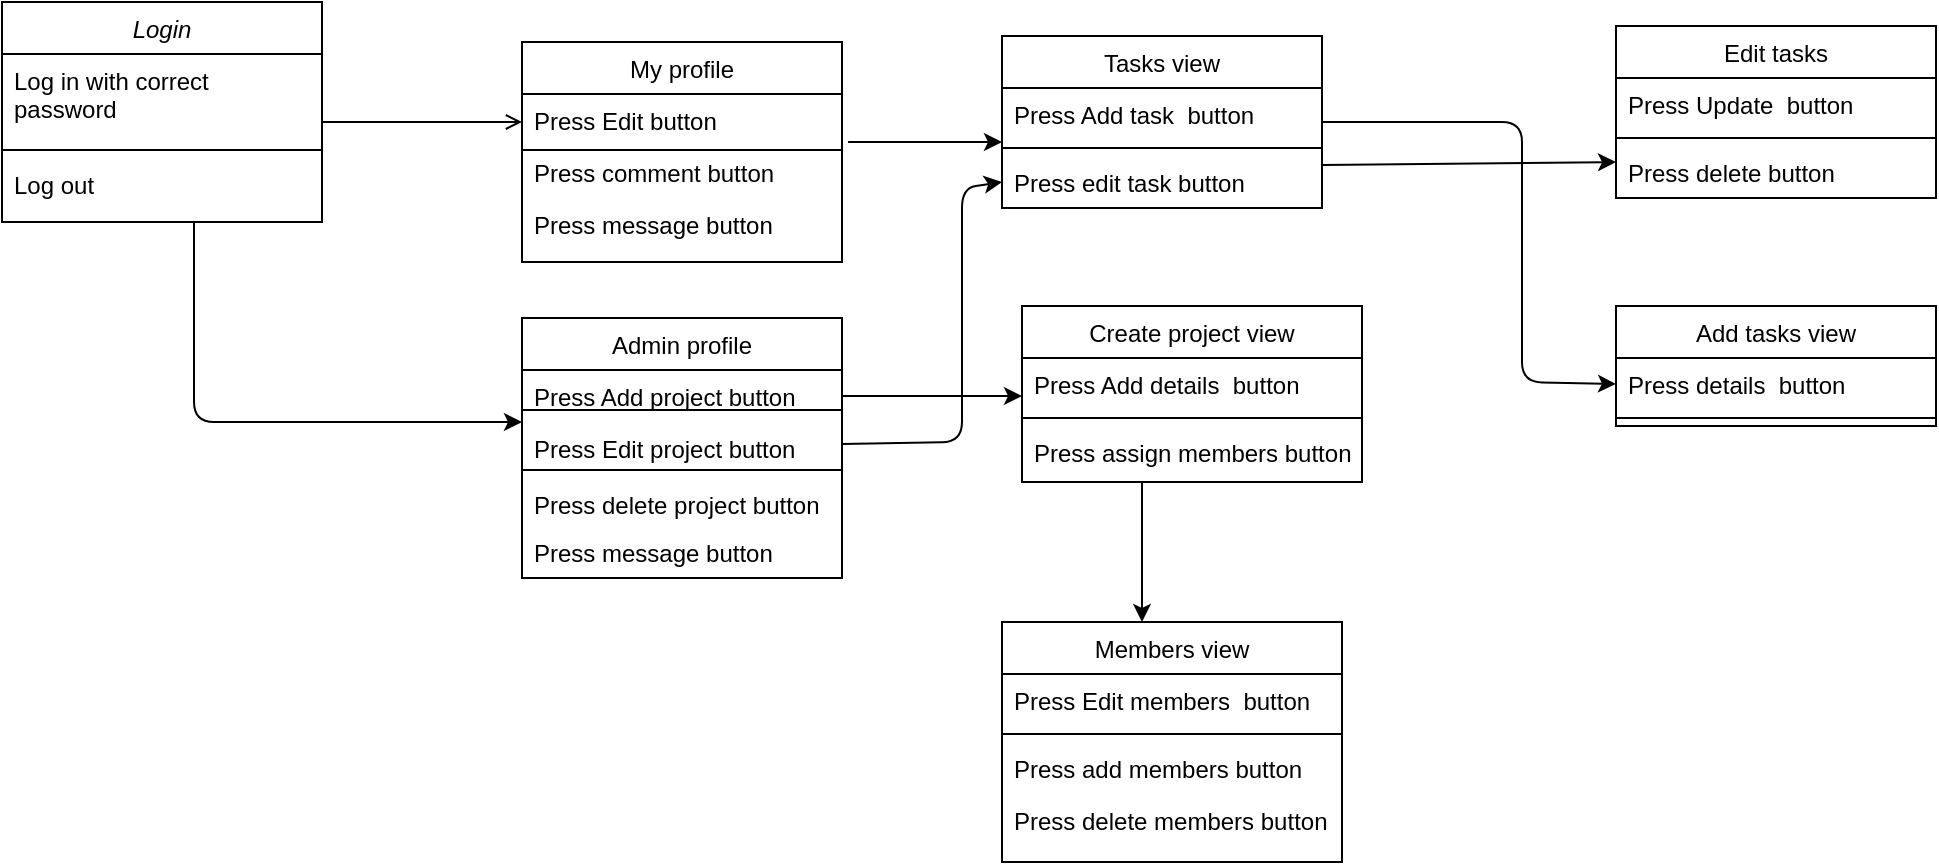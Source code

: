 <mxfile version="15.0.4" type="github">
  <diagram id="C5RBs43oDa-KdzZeNtuy" name="Page-1">
    <mxGraphModel dx="1350" dy="806" grid="1" gridSize="10" guides="1" tooltips="1" connect="1" arrows="1" fold="1" page="1" pageScale="1" pageWidth="827" pageHeight="1169" math="0" shadow="0">
      <root>
        <mxCell id="WIyWlLk6GJQsqaUBKTNV-0" />
        <mxCell id="WIyWlLk6GJQsqaUBKTNV-1" parent="WIyWlLk6GJQsqaUBKTNV-0" />
        <mxCell id="zkfFHV4jXpPFQw0GAbJ--0" value="Login" style="swimlane;fontStyle=2;align=center;verticalAlign=top;childLayout=stackLayout;horizontal=1;startSize=26;horizontalStack=0;resizeParent=1;resizeLast=0;collapsible=1;marginBottom=0;rounded=0;shadow=0;strokeWidth=1;" parent="WIyWlLk6GJQsqaUBKTNV-1" vertex="1">
          <mxGeometry x="20" y="30" width="160" height="110" as="geometry">
            <mxRectangle x="230" y="140" width="160" height="26" as="alternateBounds" />
          </mxGeometry>
        </mxCell>
        <mxCell id="zkfFHV4jXpPFQw0GAbJ--1" value="Log in with correct&#xa; password" style="text;align=left;verticalAlign=top;spacingLeft=4;spacingRight=4;overflow=hidden;rotatable=0;points=[[0,0.5],[1,0.5]];portConstraint=eastwest;" parent="zkfFHV4jXpPFQw0GAbJ--0" vertex="1">
          <mxGeometry y="26" width="160" height="44" as="geometry" />
        </mxCell>
        <mxCell id="zkfFHV4jXpPFQw0GAbJ--4" value="" style="line;html=1;strokeWidth=1;align=left;verticalAlign=middle;spacingTop=-1;spacingLeft=3;spacingRight=3;rotatable=0;labelPosition=right;points=[];portConstraint=eastwest;" parent="zkfFHV4jXpPFQw0GAbJ--0" vertex="1">
          <mxGeometry y="70" width="160" height="8" as="geometry" />
        </mxCell>
        <mxCell id="zkfFHV4jXpPFQw0GAbJ--2" value="Log out" style="text;align=left;verticalAlign=top;spacingLeft=4;spacingRight=4;overflow=hidden;rotatable=0;points=[[0,0.5],[1,0.5]];portConstraint=eastwest;rounded=0;shadow=0;html=0;" parent="zkfFHV4jXpPFQw0GAbJ--0" vertex="1">
          <mxGeometry y="78" width="160" height="20" as="geometry" />
        </mxCell>
        <mxCell id="zkfFHV4jXpPFQw0GAbJ--17" value="My profile" style="swimlane;fontStyle=0;align=center;verticalAlign=top;childLayout=stackLayout;horizontal=1;startSize=26;horizontalStack=0;resizeParent=1;resizeLast=0;collapsible=1;marginBottom=0;rounded=0;shadow=0;strokeWidth=1;" parent="WIyWlLk6GJQsqaUBKTNV-1" vertex="1">
          <mxGeometry x="280" y="50" width="160" height="110" as="geometry">
            <mxRectangle x="550" y="140" width="160" height="26" as="alternateBounds" />
          </mxGeometry>
        </mxCell>
        <mxCell id="zkfFHV4jXpPFQw0GAbJ--18" value="Press Edit button" style="text;align=left;verticalAlign=top;spacingLeft=4;spacingRight=4;overflow=hidden;rotatable=0;points=[[0,0.5],[1,0.5]];portConstraint=eastwest;" parent="zkfFHV4jXpPFQw0GAbJ--17" vertex="1">
          <mxGeometry y="26" width="160" height="26" as="geometry" />
        </mxCell>
        <mxCell id="zkfFHV4jXpPFQw0GAbJ--19" value="Press comment button" style="text;align=left;verticalAlign=top;spacingLeft=4;spacingRight=4;overflow=hidden;rotatable=0;points=[[0,0.5],[1,0.5]];portConstraint=eastwest;rounded=0;shadow=0;html=0;" parent="zkfFHV4jXpPFQw0GAbJ--17" vertex="1">
          <mxGeometry y="52" width="160" height="26" as="geometry" />
        </mxCell>
        <mxCell id="INaBxYUOppfV_z4Jt3zw-0" value="Press message button" style="text;align=left;verticalAlign=top;spacingLeft=4;spacingRight=4;overflow=hidden;rotatable=0;points=[[0,0.5],[1,0.5]];portConstraint=eastwest;rounded=0;shadow=0;html=0;" vertex="1" parent="zkfFHV4jXpPFQw0GAbJ--17">
          <mxGeometry y="78" width="160" height="26" as="geometry" />
        </mxCell>
        <mxCell id="zkfFHV4jXpPFQw0GAbJ--26" value="" style="endArrow=open;shadow=0;strokeWidth=1;rounded=0;endFill=1;edgeStyle=elbowEdgeStyle;elbow=vertical;" parent="WIyWlLk6GJQsqaUBKTNV-1" source="zkfFHV4jXpPFQw0GAbJ--0" edge="1">
          <mxGeometry x="0.5" y="41" relative="1" as="geometry">
            <mxPoint x="380" y="192" as="sourcePoint" />
            <mxPoint x="280" y="90" as="targetPoint" />
            <mxPoint x="-40" y="32" as="offset" />
          </mxGeometry>
        </mxCell>
        <mxCell id="sDrmepN-n0X3MbQE9O6J-0" value="" style="endArrow=classic;html=1;" parent="WIyWlLk6GJQsqaUBKTNV-1" edge="1">
          <mxGeometry width="50" height="50" relative="1" as="geometry">
            <mxPoint x="116" y="140" as="sourcePoint" />
            <mxPoint x="280" y="240" as="targetPoint" />
            <Array as="points">
              <mxPoint x="116" y="240" />
              <mxPoint x="200" y="240" />
            </Array>
          </mxGeometry>
        </mxCell>
        <mxCell id="sDrmepN-n0X3MbQE9O6J-1" value="Admin profile" style="swimlane;fontStyle=0;align=center;verticalAlign=top;childLayout=stackLayout;horizontal=1;startSize=26;horizontalStack=0;resizeParent=1;resizeLast=0;collapsible=1;marginBottom=0;rounded=0;shadow=0;strokeWidth=1;" parent="WIyWlLk6GJQsqaUBKTNV-1" vertex="1">
          <mxGeometry x="280" y="188" width="160" height="130" as="geometry">
            <mxRectangle x="550" y="140" width="160" height="26" as="alternateBounds" />
          </mxGeometry>
        </mxCell>
        <mxCell id="sDrmepN-n0X3MbQE9O6J-2" value="Press Add project button" style="text;align=left;verticalAlign=top;spacingLeft=4;spacingRight=4;overflow=hidden;rotatable=0;points=[[0,0.5],[1,0.5]];portConstraint=eastwest;" parent="sDrmepN-n0X3MbQE9O6J-1" vertex="1">
          <mxGeometry y="26" width="160" height="26" as="geometry" />
        </mxCell>
        <mxCell id="sDrmepN-n0X3MbQE9O6J-3" value="Press Edit project button&#xa;&#xa;Press delete project button&#xa;" style="text;align=left;verticalAlign=top;spacingLeft=4;spacingRight=4;overflow=hidden;rotatable=0;points=[[0,0.5],[1,0.5]];portConstraint=eastwest;rounded=0;shadow=0;html=0;" parent="sDrmepN-n0X3MbQE9O6J-1" vertex="1">
          <mxGeometry y="52" width="160" height="78" as="geometry" />
        </mxCell>
        <mxCell id="sDrmepN-n0X3MbQE9O6J-4" value="" style="endArrow=classic;html=1;exitX=1.019;exitY=-0.077;exitDx=0;exitDy=0;exitPerimeter=0;" parent="WIyWlLk6GJQsqaUBKTNV-1" source="zkfFHV4jXpPFQw0GAbJ--19" edge="1">
          <mxGeometry width="50" height="50" relative="1" as="geometry">
            <mxPoint x="390" y="430" as="sourcePoint" />
            <mxPoint x="520" y="100" as="targetPoint" />
            <Array as="points">
              <mxPoint x="460" y="100" />
            </Array>
          </mxGeometry>
        </mxCell>
        <mxCell id="sDrmepN-n0X3MbQE9O6J-5" value="Tasks view" style="swimlane;fontStyle=0;align=center;verticalAlign=top;childLayout=stackLayout;horizontal=1;startSize=26;horizontalStack=0;resizeParent=1;resizeLast=0;collapsible=1;marginBottom=0;rounded=0;shadow=0;strokeWidth=1;" parent="WIyWlLk6GJQsqaUBKTNV-1" vertex="1">
          <mxGeometry x="520" y="47" width="160" height="86" as="geometry">
            <mxRectangle x="550" y="140" width="160" height="26" as="alternateBounds" />
          </mxGeometry>
        </mxCell>
        <mxCell id="sDrmepN-n0X3MbQE9O6J-6" value="Press Add task  button" style="text;align=left;verticalAlign=top;spacingLeft=4;spacingRight=4;overflow=hidden;rotatable=0;points=[[0,0.5],[1,0.5]];portConstraint=eastwest;" parent="sDrmepN-n0X3MbQE9O6J-5" vertex="1">
          <mxGeometry y="26" width="160" height="26" as="geometry" />
        </mxCell>
        <mxCell id="sDrmepN-n0X3MbQE9O6J-18" value="" style="line;html=1;strokeWidth=1;align=left;verticalAlign=middle;spacingTop=-1;spacingLeft=3;spacingRight=3;rotatable=0;labelPosition=right;points=[];portConstraint=eastwest;" parent="sDrmepN-n0X3MbQE9O6J-5" vertex="1">
          <mxGeometry y="52" width="160" height="8" as="geometry" />
        </mxCell>
        <mxCell id="sDrmepN-n0X3MbQE9O6J-7" value="Press edit task button" style="text;align=left;verticalAlign=top;spacingLeft=4;spacingRight=4;overflow=hidden;rotatable=0;points=[[0,0.5],[1,0.5]];portConstraint=eastwest;rounded=0;shadow=0;html=0;" parent="sDrmepN-n0X3MbQE9O6J-5" vertex="1">
          <mxGeometry y="60" width="160" height="26" as="geometry" />
        </mxCell>
        <mxCell id="sDrmepN-n0X3MbQE9O6J-8" value="" style="endArrow=classic;html=1;entryX=0;entryY=0.5;entryDx=0;entryDy=0;exitX=1;exitY=0.141;exitDx=0;exitDy=0;exitPerimeter=0;" parent="WIyWlLk6GJQsqaUBKTNV-1" source="sDrmepN-n0X3MbQE9O6J-3" target="sDrmepN-n0X3MbQE9O6J-7" edge="1">
          <mxGeometry width="50" height="50" relative="1" as="geometry">
            <mxPoint x="390" y="430" as="sourcePoint" />
            <mxPoint x="510" y="227" as="targetPoint" />
            <Array as="points">
              <mxPoint x="500" y="250" />
              <mxPoint x="500" y="123" />
            </Array>
          </mxGeometry>
        </mxCell>
        <mxCell id="sDrmepN-n0X3MbQE9O6J-15" value="" style="line;html=1;strokeWidth=1;align=left;verticalAlign=middle;spacingTop=-1;spacingLeft=3;spacingRight=3;rotatable=0;labelPosition=right;points=[];portConstraint=eastwest;" parent="WIyWlLk6GJQsqaUBKTNV-1" vertex="1">
          <mxGeometry x="280" y="230" width="160" height="8" as="geometry" />
        </mxCell>
        <mxCell id="sDrmepN-n0X3MbQE9O6J-16" value="" style="line;html=1;strokeWidth=1;align=left;verticalAlign=middle;spacingTop=-1;spacingLeft=3;spacingRight=3;rotatable=0;labelPosition=right;points=[];portConstraint=eastwest;" parent="WIyWlLk6GJQsqaUBKTNV-1" vertex="1">
          <mxGeometry x="280" y="260" width="160" height="8" as="geometry" />
        </mxCell>
        <mxCell id="sDrmepN-n0X3MbQE9O6J-17" value="" style="line;html=1;strokeWidth=1;align=left;verticalAlign=middle;spacingTop=-1;spacingLeft=3;spacingRight=3;rotatable=0;labelPosition=right;points=[];portConstraint=eastwest;" parent="WIyWlLk6GJQsqaUBKTNV-1" vertex="1">
          <mxGeometry x="280" y="100" width="160" height="8" as="geometry" />
        </mxCell>
        <mxCell id="sDrmepN-n0X3MbQE9O6J-21" value="" style="endArrow=classic;html=1;exitX=1;exitY=0.5;exitDx=0;exitDy=0;" parent="WIyWlLk6GJQsqaUBKTNV-1" source="sDrmepN-n0X3MbQE9O6J-2" edge="1">
          <mxGeometry width="50" height="50" relative="1" as="geometry">
            <mxPoint x="530" y="260" as="sourcePoint" />
            <mxPoint x="530" y="227" as="targetPoint" />
            <Array as="points" />
          </mxGeometry>
        </mxCell>
        <mxCell id="sDrmepN-n0X3MbQE9O6J-23" value="Create project view" style="swimlane;fontStyle=0;align=center;verticalAlign=top;childLayout=stackLayout;horizontal=1;startSize=26;horizontalStack=0;resizeParent=1;resizeLast=0;collapsible=1;marginBottom=0;rounded=0;shadow=0;strokeWidth=1;" parent="WIyWlLk6GJQsqaUBKTNV-1" vertex="1">
          <mxGeometry x="530" y="182" width="170" height="88" as="geometry">
            <mxRectangle x="550" y="140" width="160" height="26" as="alternateBounds" />
          </mxGeometry>
        </mxCell>
        <mxCell id="sDrmepN-n0X3MbQE9O6J-24" value="Press Add details  button" style="text;align=left;verticalAlign=top;spacingLeft=4;spacingRight=4;overflow=hidden;rotatable=0;points=[[0,0.5],[1,0.5]];portConstraint=eastwest;" parent="sDrmepN-n0X3MbQE9O6J-23" vertex="1">
          <mxGeometry y="26" width="170" height="26" as="geometry" />
        </mxCell>
        <mxCell id="sDrmepN-n0X3MbQE9O6J-25" value="" style="line;html=1;strokeWidth=1;align=left;verticalAlign=middle;spacingTop=-1;spacingLeft=3;spacingRight=3;rotatable=0;labelPosition=right;points=[];portConstraint=eastwest;" parent="sDrmepN-n0X3MbQE9O6J-23" vertex="1">
          <mxGeometry y="52" width="170" height="8" as="geometry" />
        </mxCell>
        <mxCell id="sDrmepN-n0X3MbQE9O6J-26" value="Press assign members button" style="text;align=left;verticalAlign=top;spacingLeft=4;spacingRight=4;overflow=hidden;rotatable=0;points=[[0,0.5],[1,0.5]];portConstraint=eastwest;rounded=0;shadow=0;html=0;" parent="sDrmepN-n0X3MbQE9O6J-23" vertex="1">
          <mxGeometry y="60" width="170" height="26" as="geometry" />
        </mxCell>
        <mxCell id="sDrmepN-n0X3MbQE9O6J-27" value="" style="endArrow=classic;html=1;exitX=0.353;exitY=1.077;exitDx=0;exitDy=0;exitPerimeter=0;" parent="WIyWlLk6GJQsqaUBKTNV-1" source="sDrmepN-n0X3MbQE9O6J-26" edge="1">
          <mxGeometry width="50" height="50" relative="1" as="geometry">
            <mxPoint x="390" y="370" as="sourcePoint" />
            <mxPoint x="590" y="340" as="targetPoint" />
          </mxGeometry>
        </mxCell>
        <mxCell id="sDrmepN-n0X3MbQE9O6J-28" value="Members view" style="swimlane;fontStyle=0;align=center;verticalAlign=top;childLayout=stackLayout;horizontal=1;startSize=26;horizontalStack=0;resizeParent=1;resizeLast=0;collapsible=1;marginBottom=0;rounded=0;shadow=0;strokeWidth=1;" parent="WIyWlLk6GJQsqaUBKTNV-1" vertex="1">
          <mxGeometry x="520" y="340" width="170" height="120" as="geometry">
            <mxRectangle x="550" y="140" width="160" height="26" as="alternateBounds" />
          </mxGeometry>
        </mxCell>
        <mxCell id="sDrmepN-n0X3MbQE9O6J-29" value="Press Edit members  button" style="text;align=left;verticalAlign=top;spacingLeft=4;spacingRight=4;overflow=hidden;rotatable=0;points=[[0,0.5],[1,0.5]];portConstraint=eastwest;" parent="sDrmepN-n0X3MbQE9O6J-28" vertex="1">
          <mxGeometry y="26" width="170" height="26" as="geometry" />
        </mxCell>
        <mxCell id="sDrmepN-n0X3MbQE9O6J-30" value="" style="line;html=1;strokeWidth=1;align=left;verticalAlign=middle;spacingTop=-1;spacingLeft=3;spacingRight=3;rotatable=0;labelPosition=right;points=[];portConstraint=eastwest;" parent="sDrmepN-n0X3MbQE9O6J-28" vertex="1">
          <mxGeometry y="52" width="170" height="8" as="geometry" />
        </mxCell>
        <mxCell id="sDrmepN-n0X3MbQE9O6J-31" value="Press add members button" style="text;align=left;verticalAlign=top;spacingLeft=4;spacingRight=4;overflow=hidden;rotatable=0;points=[[0,0.5],[1,0.5]];portConstraint=eastwest;rounded=0;shadow=0;html=0;" parent="sDrmepN-n0X3MbQE9O6J-28" vertex="1">
          <mxGeometry y="60" width="170" height="26" as="geometry" />
        </mxCell>
        <mxCell id="sDrmepN-n0X3MbQE9O6J-32" value="Press delete members button" style="text;align=left;verticalAlign=top;spacingLeft=4;spacingRight=4;overflow=hidden;rotatable=0;points=[[0,0.5],[1,0.5]];portConstraint=eastwest;rounded=0;shadow=0;html=0;" parent="sDrmepN-n0X3MbQE9O6J-28" vertex="1">
          <mxGeometry y="86" width="170" height="26" as="geometry" />
        </mxCell>
        <mxCell id="sDrmepN-n0X3MbQE9O6J-33" value="Edit tasks" style="swimlane;fontStyle=0;align=center;verticalAlign=top;childLayout=stackLayout;horizontal=1;startSize=26;horizontalStack=0;resizeParent=1;resizeLast=0;collapsible=1;marginBottom=0;rounded=0;shadow=0;strokeWidth=1;" parent="WIyWlLk6GJQsqaUBKTNV-1" vertex="1">
          <mxGeometry x="827" y="42" width="160" height="86" as="geometry">
            <mxRectangle x="550" y="140" width="160" height="26" as="alternateBounds" />
          </mxGeometry>
        </mxCell>
        <mxCell id="sDrmepN-n0X3MbQE9O6J-34" value="Press Update  button" style="text;align=left;verticalAlign=top;spacingLeft=4;spacingRight=4;overflow=hidden;rotatable=0;points=[[0,0.5],[1,0.5]];portConstraint=eastwest;" parent="sDrmepN-n0X3MbQE9O6J-33" vertex="1">
          <mxGeometry y="26" width="160" height="26" as="geometry" />
        </mxCell>
        <mxCell id="sDrmepN-n0X3MbQE9O6J-35" value="" style="line;html=1;strokeWidth=1;align=left;verticalAlign=middle;spacingTop=-1;spacingLeft=3;spacingRight=3;rotatable=0;labelPosition=right;points=[];portConstraint=eastwest;" parent="sDrmepN-n0X3MbQE9O6J-33" vertex="1">
          <mxGeometry y="52" width="160" height="8" as="geometry" />
        </mxCell>
        <mxCell id="sDrmepN-n0X3MbQE9O6J-36" value="Press delete button" style="text;align=left;verticalAlign=top;spacingLeft=4;spacingRight=4;overflow=hidden;rotatable=0;points=[[0,0.5],[1,0.5]];portConstraint=eastwest;rounded=0;shadow=0;html=0;" parent="sDrmepN-n0X3MbQE9O6J-33" vertex="1">
          <mxGeometry y="60" width="160" height="26" as="geometry" />
        </mxCell>
        <mxCell id="sDrmepN-n0X3MbQE9O6J-38" value="" style="endArrow=classic;html=1;exitX=1;exitY=0.5;exitDx=0;exitDy=0;entryX=0;entryY=0.5;entryDx=0;entryDy=0;" parent="WIyWlLk6GJQsqaUBKTNV-1" source="sDrmepN-n0X3MbQE9O6J-5" target="sDrmepN-n0X3MbQE9O6J-40" edge="1">
          <mxGeometry width="50" height="50" relative="1" as="geometry">
            <mxPoint x="510" y="370" as="sourcePoint" />
            <mxPoint x="760" y="230" as="targetPoint" />
            <Array as="points">
              <mxPoint x="780" y="90" />
              <mxPoint x="780" y="150" />
              <mxPoint x="780" y="220" />
            </Array>
          </mxGeometry>
        </mxCell>
        <mxCell id="sDrmepN-n0X3MbQE9O6J-39" value="Add tasks view" style="swimlane;fontStyle=0;align=center;verticalAlign=top;childLayout=stackLayout;horizontal=1;startSize=26;horizontalStack=0;resizeParent=1;resizeLast=0;collapsible=1;marginBottom=0;rounded=0;shadow=0;strokeWidth=1;" parent="WIyWlLk6GJQsqaUBKTNV-1" vertex="1">
          <mxGeometry x="827" y="182" width="160" height="60" as="geometry">
            <mxRectangle x="550" y="140" width="160" height="26" as="alternateBounds" />
          </mxGeometry>
        </mxCell>
        <mxCell id="sDrmepN-n0X3MbQE9O6J-40" value="Press details  button" style="text;align=left;verticalAlign=top;spacingLeft=4;spacingRight=4;overflow=hidden;rotatable=0;points=[[0,0.5],[1,0.5]];portConstraint=eastwest;" parent="sDrmepN-n0X3MbQE9O6J-39" vertex="1">
          <mxGeometry y="26" width="160" height="26" as="geometry" />
        </mxCell>
        <mxCell id="sDrmepN-n0X3MbQE9O6J-42" value="" style="line;html=1;strokeWidth=1;align=left;verticalAlign=middle;spacingTop=-1;spacingLeft=3;spacingRight=3;rotatable=0;labelPosition=right;points=[];portConstraint=eastwest;" parent="sDrmepN-n0X3MbQE9O6J-39" vertex="1">
          <mxGeometry y="52" width="160" height="8" as="geometry" />
        </mxCell>
        <mxCell id="sDrmepN-n0X3MbQE9O6J-37" value="" style="endArrow=classic;html=1;exitX=1;exitY=0.75;exitDx=0;exitDy=0;" parent="WIyWlLk6GJQsqaUBKTNV-1" source="sDrmepN-n0X3MbQE9O6J-5" edge="1">
          <mxGeometry width="50" height="50" relative="1" as="geometry">
            <mxPoint x="797" y="123" as="sourcePoint" />
            <mxPoint x="827" y="110" as="targetPoint" />
          </mxGeometry>
        </mxCell>
        <mxCell id="INaBxYUOppfV_z4Jt3zw-1" value="Press message button" style="text;align=left;verticalAlign=top;spacingLeft=4;spacingRight=4;overflow=hidden;rotatable=0;points=[[0,0.5],[1,0.5]];portConstraint=eastwest;rounded=0;shadow=0;html=0;" vertex="1" parent="WIyWlLk6GJQsqaUBKTNV-1">
          <mxGeometry x="280" y="292" width="160" height="26" as="geometry" />
        </mxCell>
      </root>
    </mxGraphModel>
  </diagram>
</mxfile>

